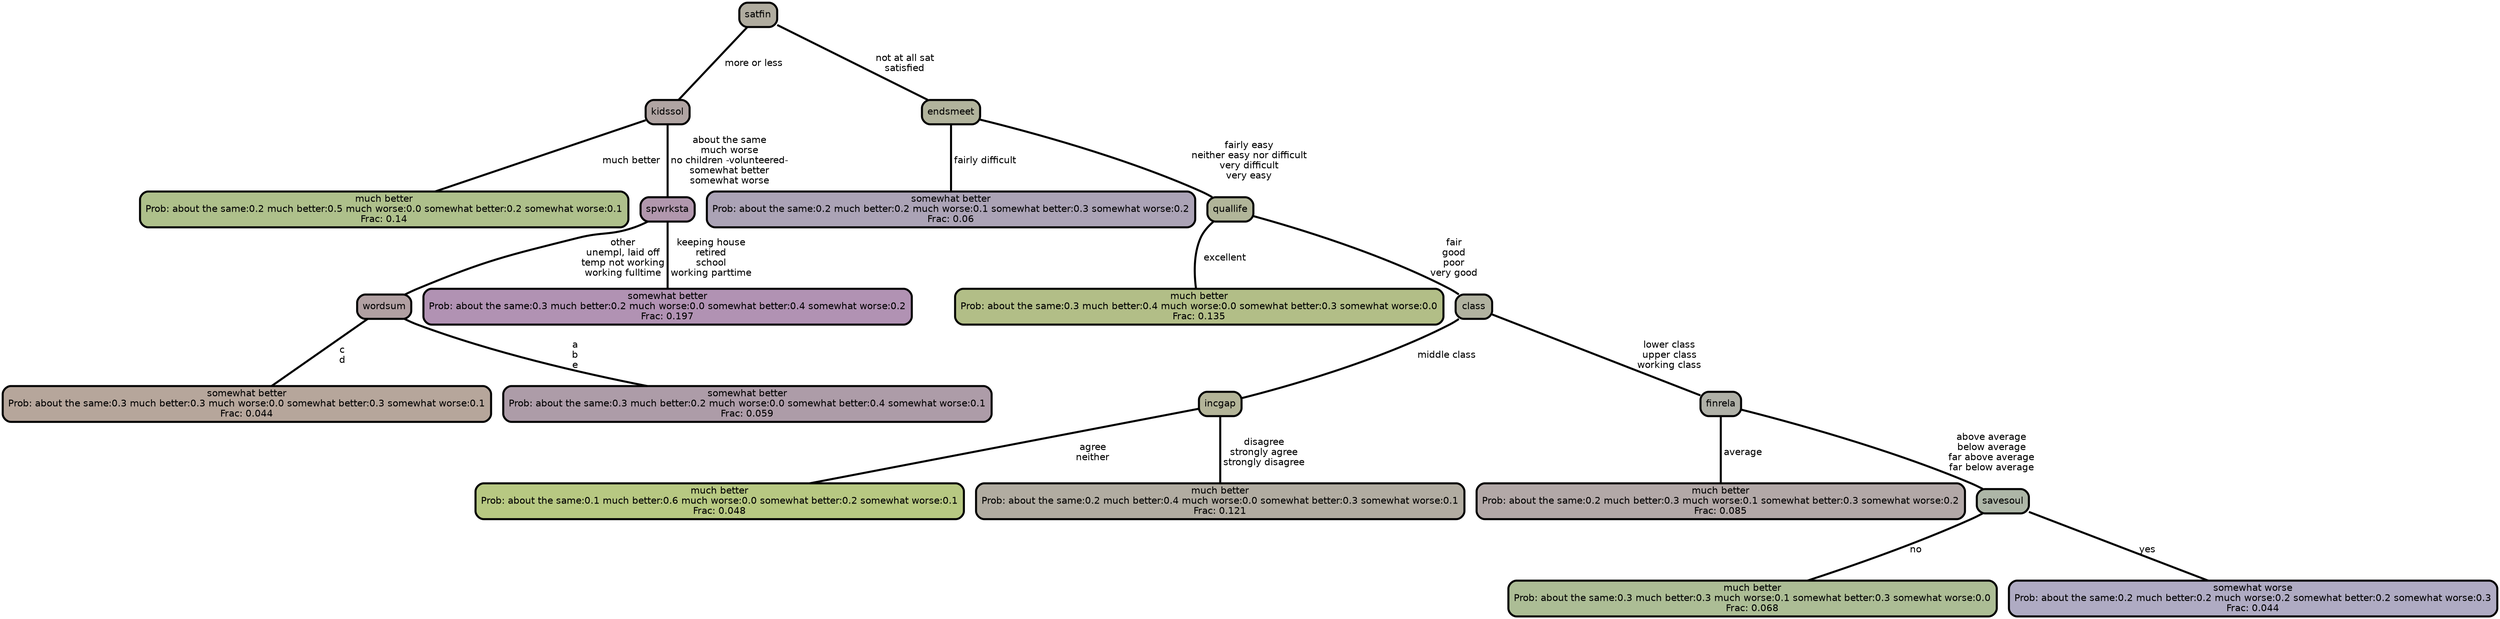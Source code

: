 graph Tree {
node [shape=box, style="filled, rounded",color="black",penwidth="3",fontcolor="black",                 fontname=helvetica] ;
graph [ranksep="0 equally", splines=straight,                 bgcolor=transparent, dpi=200] ;
edge [fontname=helvetica, color=black] ;
0 [label="much better
Prob: about the same:0.2 much better:0.5 much worse:0.0 somewhat better:0.2 somewhat worse:0.1
Frac: 0.14", fillcolor="#aec08b"] ;
1 [label="kidssol", fillcolor="#b0a4a2"] ;
2 [label="somewhat better
Prob: about the same:0.3 much better:0.3 much worse:0.0 somewhat better:0.3 somewhat worse:0.1
Frac: 0.044", fillcolor="#b6a69b"] ;
3 [label="wordsum", fillcolor="#b1a0a2"] ;
4 [label="somewhat better
Prob: about the same:0.3 much better:0.2 much worse:0.0 somewhat better:0.4 somewhat worse:0.1
Frac: 0.059", fillcolor="#ad9ca8"] ;
5 [label="spwrksta", fillcolor="#b197ad"] ;
6 [label="somewhat better
Prob: about the same:0.3 much better:0.2 much worse:0.0 somewhat better:0.4 somewhat worse:0.2
Frac: 0.197", fillcolor="#b192b3"] ;
7 [label="satfin", fillcolor="#b0ac9f"] ;
8 [label="somewhat better
Prob: about the same:0.2 much better:0.2 much worse:0.1 somewhat better:0.3 somewhat worse:0.2
Frac: 0.06", fillcolor="#aba3b6"] ;
9 [label="endsmeet", fillcolor="#b1b39c"] ;
10 [label="much better
Prob: about the same:0.3 much better:0.4 much worse:0.0 somewhat better:0.3 somewhat worse:0.0
Frac: 0.135", fillcolor="#b2be87"] ;
11 [label="quallife", fillcolor="#b1b599"] ;
12 [label="much better
Prob: about the same:0.1 much better:0.6 much worse:0.0 somewhat better:0.2 somewhat worse:0.1
Frac: 0.048", fillcolor="#b7c882"] ;
13 [label="incgap", fillcolor="#b3b498"] ;
14 [label="much better
Prob: about the same:0.2 much better:0.4 much worse:0.0 somewhat better:0.3 somewhat worse:0.1
Frac: 0.121", fillcolor="#b1aca1"] ;
15 [label="class", fillcolor="#b1b2a0"] ;
16 [label="much better
Prob: about the same:0.2 much better:0.3 much worse:0.1 somewhat better:0.3 somewhat worse:0.2
Frac: 0.085", fillcolor="#b2a8a7"] ;
17 [label="finrela", fillcolor="#afb0a7"] ;
18 [label="much better
Prob: about the same:0.3 much better:0.3 much worse:0.1 somewhat better:0.3 somewhat worse:0.0
Frac: 0.068", fillcolor="#acbd95"] ;
19 [label="savesoul", fillcolor="#adb6a7"] ;
20 [label="somewhat worse
Prob: about the same:0.2 much better:0.2 much worse:0.2 somewhat better:0.2 somewhat worse:0.3
Frac: 0.044", fillcolor="#afabc3"] ;
1 -- 0 [label=" much better",penwidth=3] ;
1 -- 5 [label=" about the same\n much worse\n no children -volunteered-\n somewhat better\n somewhat worse",penwidth=3] ;
3 -- 2 [label=" c\n d",penwidth=3] ;
3 -- 4 [label=" a\n b\n e",penwidth=3] ;
5 -- 3 [label=" other\n unempl, laid off\n temp not working\n working fulltime",penwidth=3] ;
5 -- 6 [label=" keeping house\n retired\n school\n working parttime",penwidth=3] ;
7 -- 1 [label=" more or less",penwidth=3] ;
7 -- 9 [label=" not at all sat\n satisfied",penwidth=3] ;
9 -- 8 [label=" fairly difficult",penwidth=3] ;
9 -- 11 [label=" fairly easy\n neither easy nor difficult\n very difficult\n very easy",penwidth=3] ;
11 -- 10 [label=" excellent",penwidth=3] ;
11 -- 15 [label=" fair\n good\n poor\n very good",penwidth=3] ;
13 -- 12 [label=" agree\n neither",penwidth=3] ;
13 -- 14 [label=" disagree\n strongly agree\n strongly disagree",penwidth=3] ;
15 -- 13 [label=" middle class",penwidth=3] ;
15 -- 17 [label=" lower class\n upper class\n working class",penwidth=3] ;
17 -- 16 [label=" average",penwidth=3] ;
17 -- 19 [label=" above average\n below average\n far above average\n far below average",penwidth=3] ;
19 -- 18 [label=" no",penwidth=3] ;
19 -- 20 [label=" yes",penwidth=3] ;
{rank = same;}}